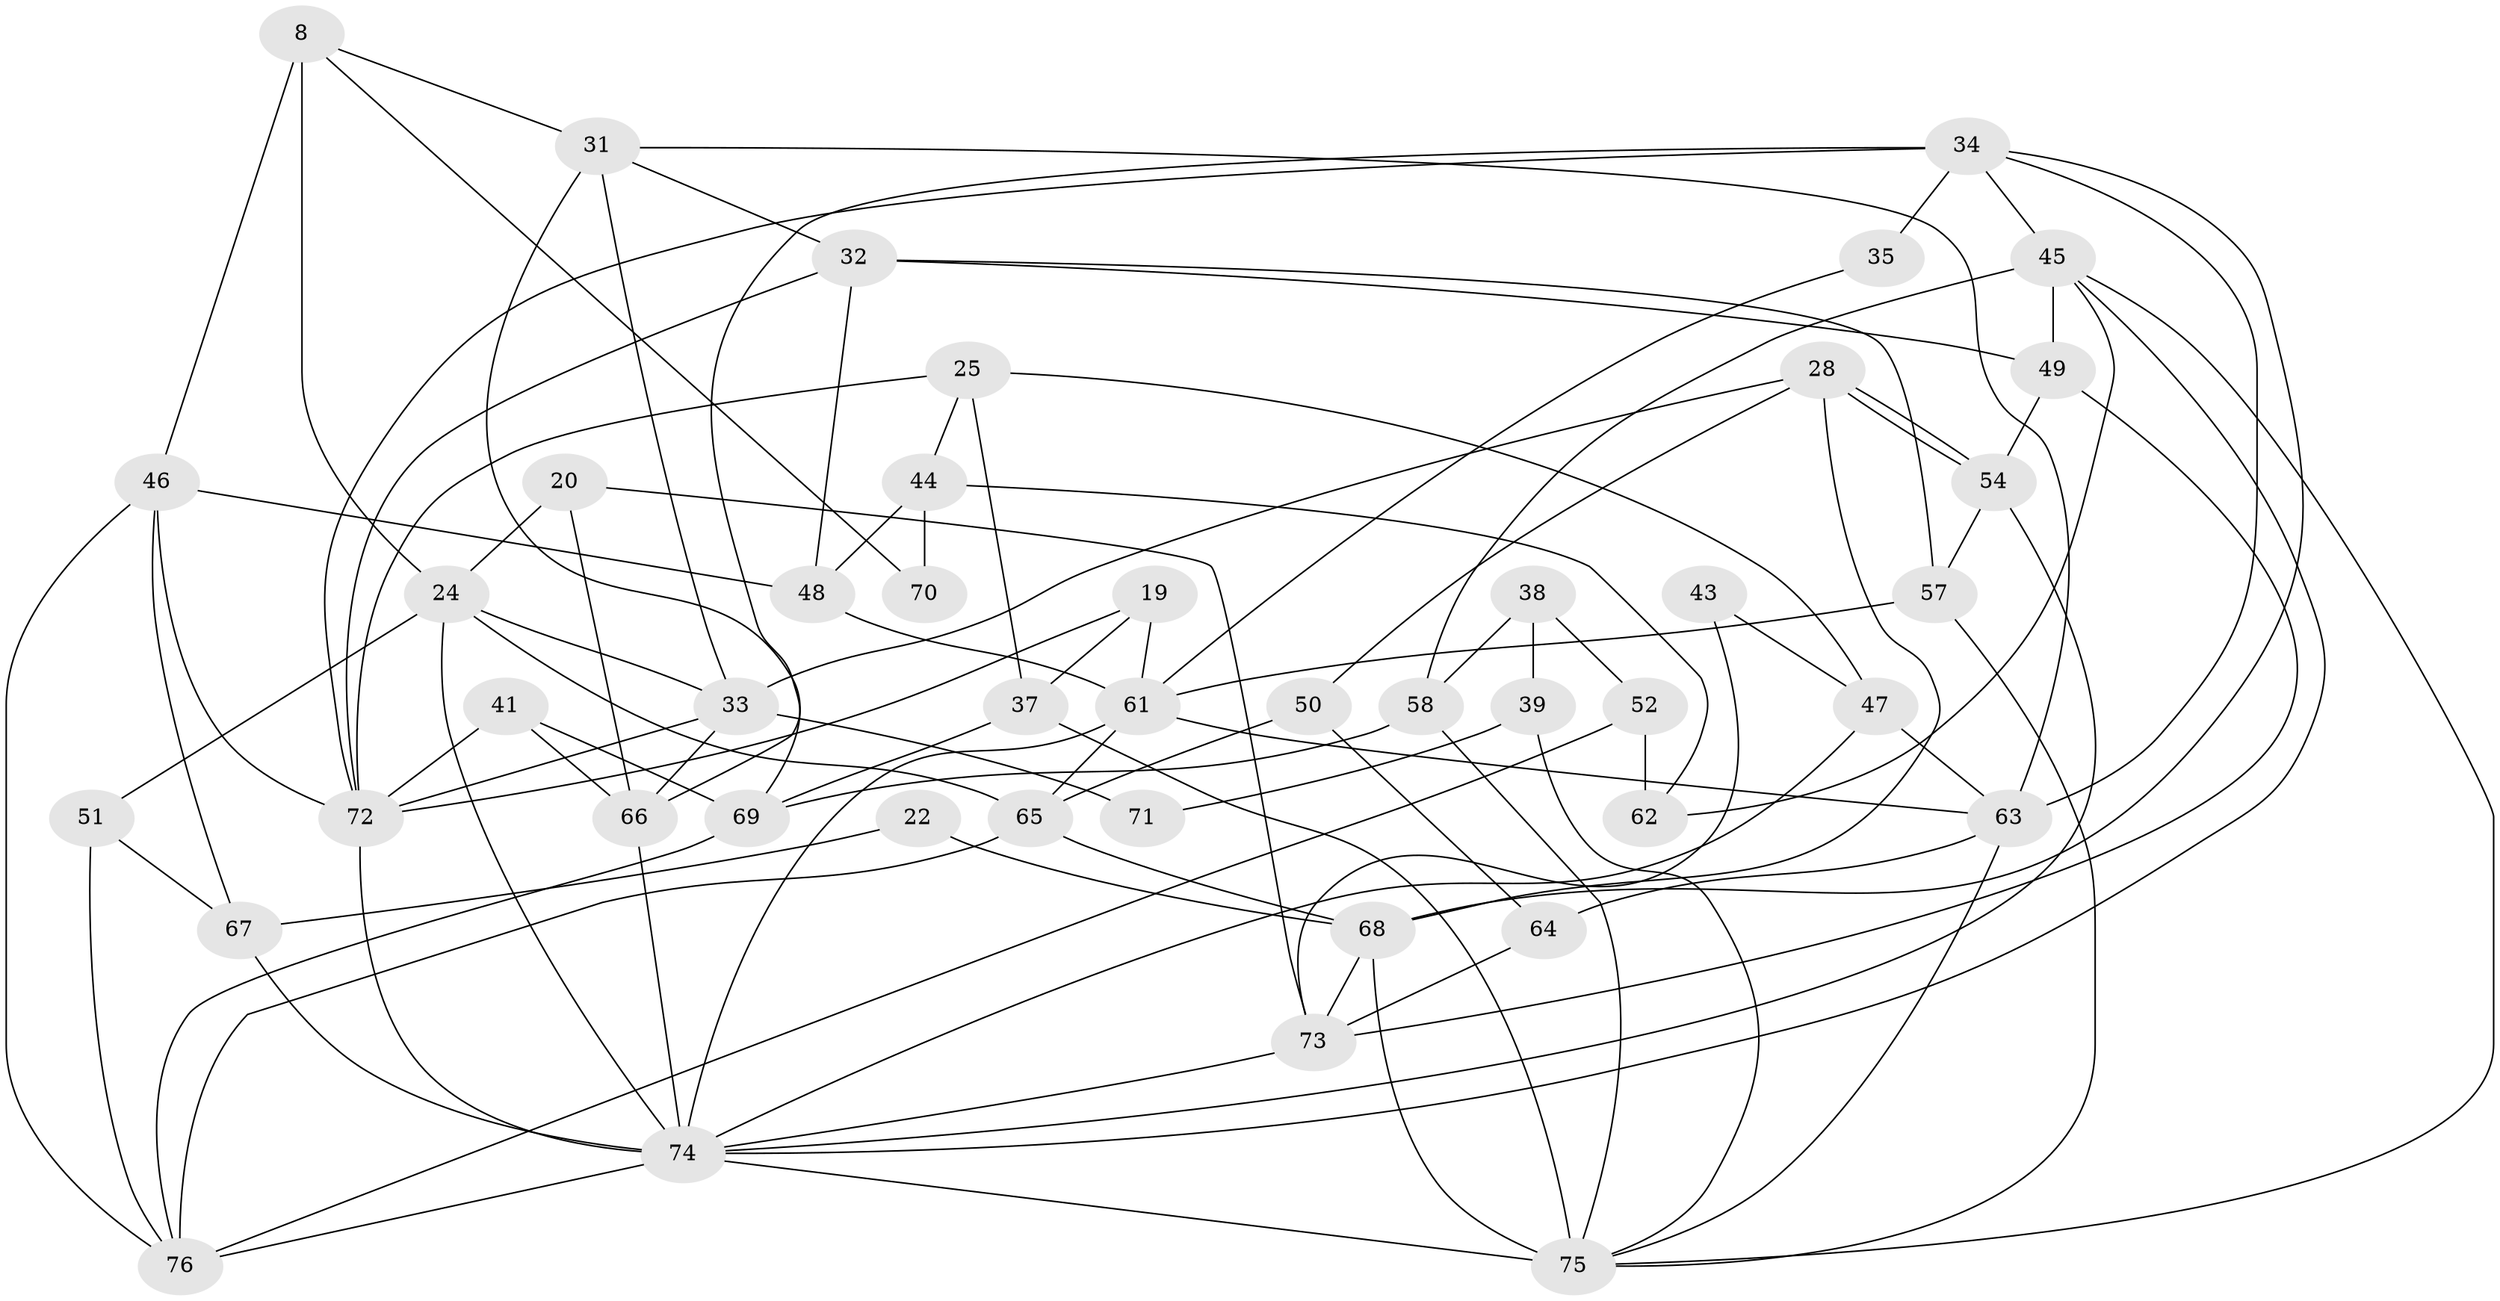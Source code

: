// original degree distribution, {3: 0.27631578947368424, 6: 0.11842105263157894, 4: 0.3026315789473684, 2: 0.10526315789473684, 5: 0.17105263157894737, 7: 0.02631578947368421}
// Generated by graph-tools (version 1.1) at 2025/54/03/04/25 21:54:46]
// undirected, 45 vertices, 101 edges
graph export_dot {
graph [start="1"]
  node [color=gray90,style=filled];
  8;
  19;
  20;
  22;
  24 [super="+17"];
  25;
  28;
  31 [super="+10+14"];
  32;
  33 [super="+5"];
  34 [super="+29"];
  35;
  37;
  38 [super="+7"];
  39;
  41;
  43;
  44;
  45 [super="+9"];
  46 [super="+4"];
  47;
  48;
  49 [super="+40"];
  50;
  51;
  52;
  54;
  57 [super="+42"];
  58 [super="+18+16"];
  61 [super="+15+26"];
  62;
  63 [super="+21"];
  64;
  65 [super="+12"];
  66 [super="+30"];
  67;
  68 [super="+3+11"];
  69;
  70;
  71;
  72 [super="+53"];
  73 [super="+27"];
  74 [super="+56"];
  75 [super="+60+59"];
  76 [super="+6"];
  8 -- 46 [weight=2];
  8 -- 31;
  8 -- 70;
  8 -- 24;
  19 -- 72;
  19 -- 37;
  19 -- 61 [weight=3];
  20 -- 24;
  20 -- 66;
  20 -- 73;
  22 -- 68;
  22 -- 67;
  24 -- 51;
  24 -- 65 [weight=2];
  24 -- 33;
  24 -- 74 [weight=2];
  25 -- 72;
  25 -- 47;
  25 -- 37;
  25 -- 44;
  28 -- 54;
  28 -- 54;
  28 -- 33;
  28 -- 50;
  28 -- 68;
  31 -- 69;
  31 -- 63;
  31 -- 32;
  31 -- 33;
  32 -- 72 [weight=2];
  32 -- 48;
  32 -- 49 [weight=2];
  32 -- 57;
  33 -- 66;
  33 -- 71;
  33 -- 72 [weight=2];
  34 -- 63 [weight=2];
  34 -- 35 [weight=2];
  34 -- 72;
  34 -- 45;
  34 -- 68;
  34 -- 66;
  35 -- 61;
  37 -- 69;
  37 -- 75;
  38 -- 39 [weight=2];
  38 -- 52;
  38 -- 58;
  39 -- 71;
  39 -- 75;
  41 -- 66;
  41 -- 72;
  41 -- 69;
  43 -- 73;
  43 -- 47;
  44 -- 48;
  44 -- 62;
  44 -- 70;
  45 -- 49 [weight=2];
  45 -- 62;
  45 -- 58 [weight=2];
  45 -- 75;
  45 -- 74;
  46 -- 67;
  46 -- 48;
  46 -- 76;
  46 -- 72;
  47 -- 74;
  47 -- 63;
  48 -- 61;
  49 -- 73;
  49 -- 54;
  50 -- 65;
  50 -- 64;
  51 -- 76;
  51 -- 67;
  52 -- 76;
  52 -- 62;
  54 -- 57;
  54 -- 74;
  57 -- 75;
  57 -- 61;
  58 -- 75;
  58 -- 69 [weight=2];
  61 -- 63;
  61 -- 65;
  61 -- 74 [weight=2];
  63 -- 64;
  63 -- 75;
  64 -- 73;
  65 -- 76;
  65 -- 68;
  66 -- 74 [weight=2];
  67 -- 74;
  68 -- 75 [weight=3];
  68 -- 73 [weight=2];
  69 -- 76;
  72 -- 74 [weight=2];
  73 -- 74;
  74 -- 75;
  74 -- 76;
}

